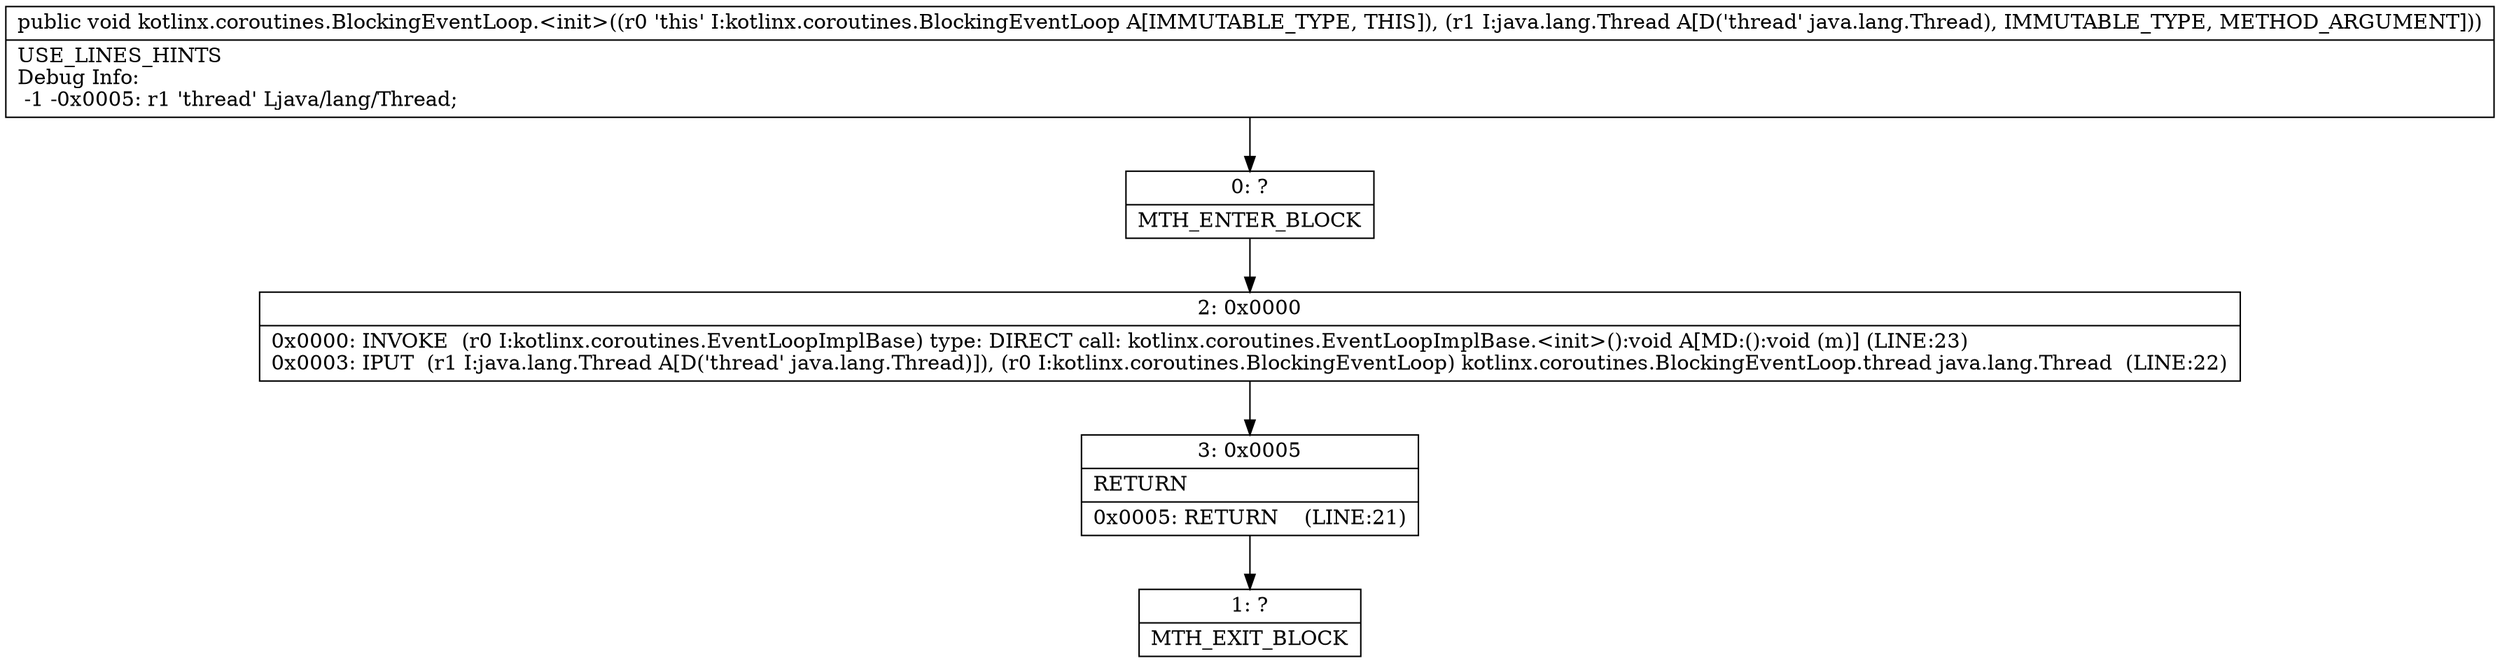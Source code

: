 digraph "CFG forkotlinx.coroutines.BlockingEventLoop.\<init\>(Ljava\/lang\/Thread;)V" {
Node_0 [shape=record,label="{0\:\ ?|MTH_ENTER_BLOCK\l}"];
Node_2 [shape=record,label="{2\:\ 0x0000|0x0000: INVOKE  (r0 I:kotlinx.coroutines.EventLoopImplBase) type: DIRECT call: kotlinx.coroutines.EventLoopImplBase.\<init\>():void A[MD:():void (m)] (LINE:23)\l0x0003: IPUT  (r1 I:java.lang.Thread A[D('thread' java.lang.Thread)]), (r0 I:kotlinx.coroutines.BlockingEventLoop) kotlinx.coroutines.BlockingEventLoop.thread java.lang.Thread  (LINE:22)\l}"];
Node_3 [shape=record,label="{3\:\ 0x0005|RETURN\l|0x0005: RETURN    (LINE:21)\l}"];
Node_1 [shape=record,label="{1\:\ ?|MTH_EXIT_BLOCK\l}"];
MethodNode[shape=record,label="{public void kotlinx.coroutines.BlockingEventLoop.\<init\>((r0 'this' I:kotlinx.coroutines.BlockingEventLoop A[IMMUTABLE_TYPE, THIS]), (r1 I:java.lang.Thread A[D('thread' java.lang.Thread), IMMUTABLE_TYPE, METHOD_ARGUMENT]))  | USE_LINES_HINTS\lDebug Info:\l  \-1 \-0x0005: r1 'thread' Ljava\/lang\/Thread;\l}"];
MethodNode -> Node_0;Node_0 -> Node_2;
Node_2 -> Node_3;
Node_3 -> Node_1;
}

